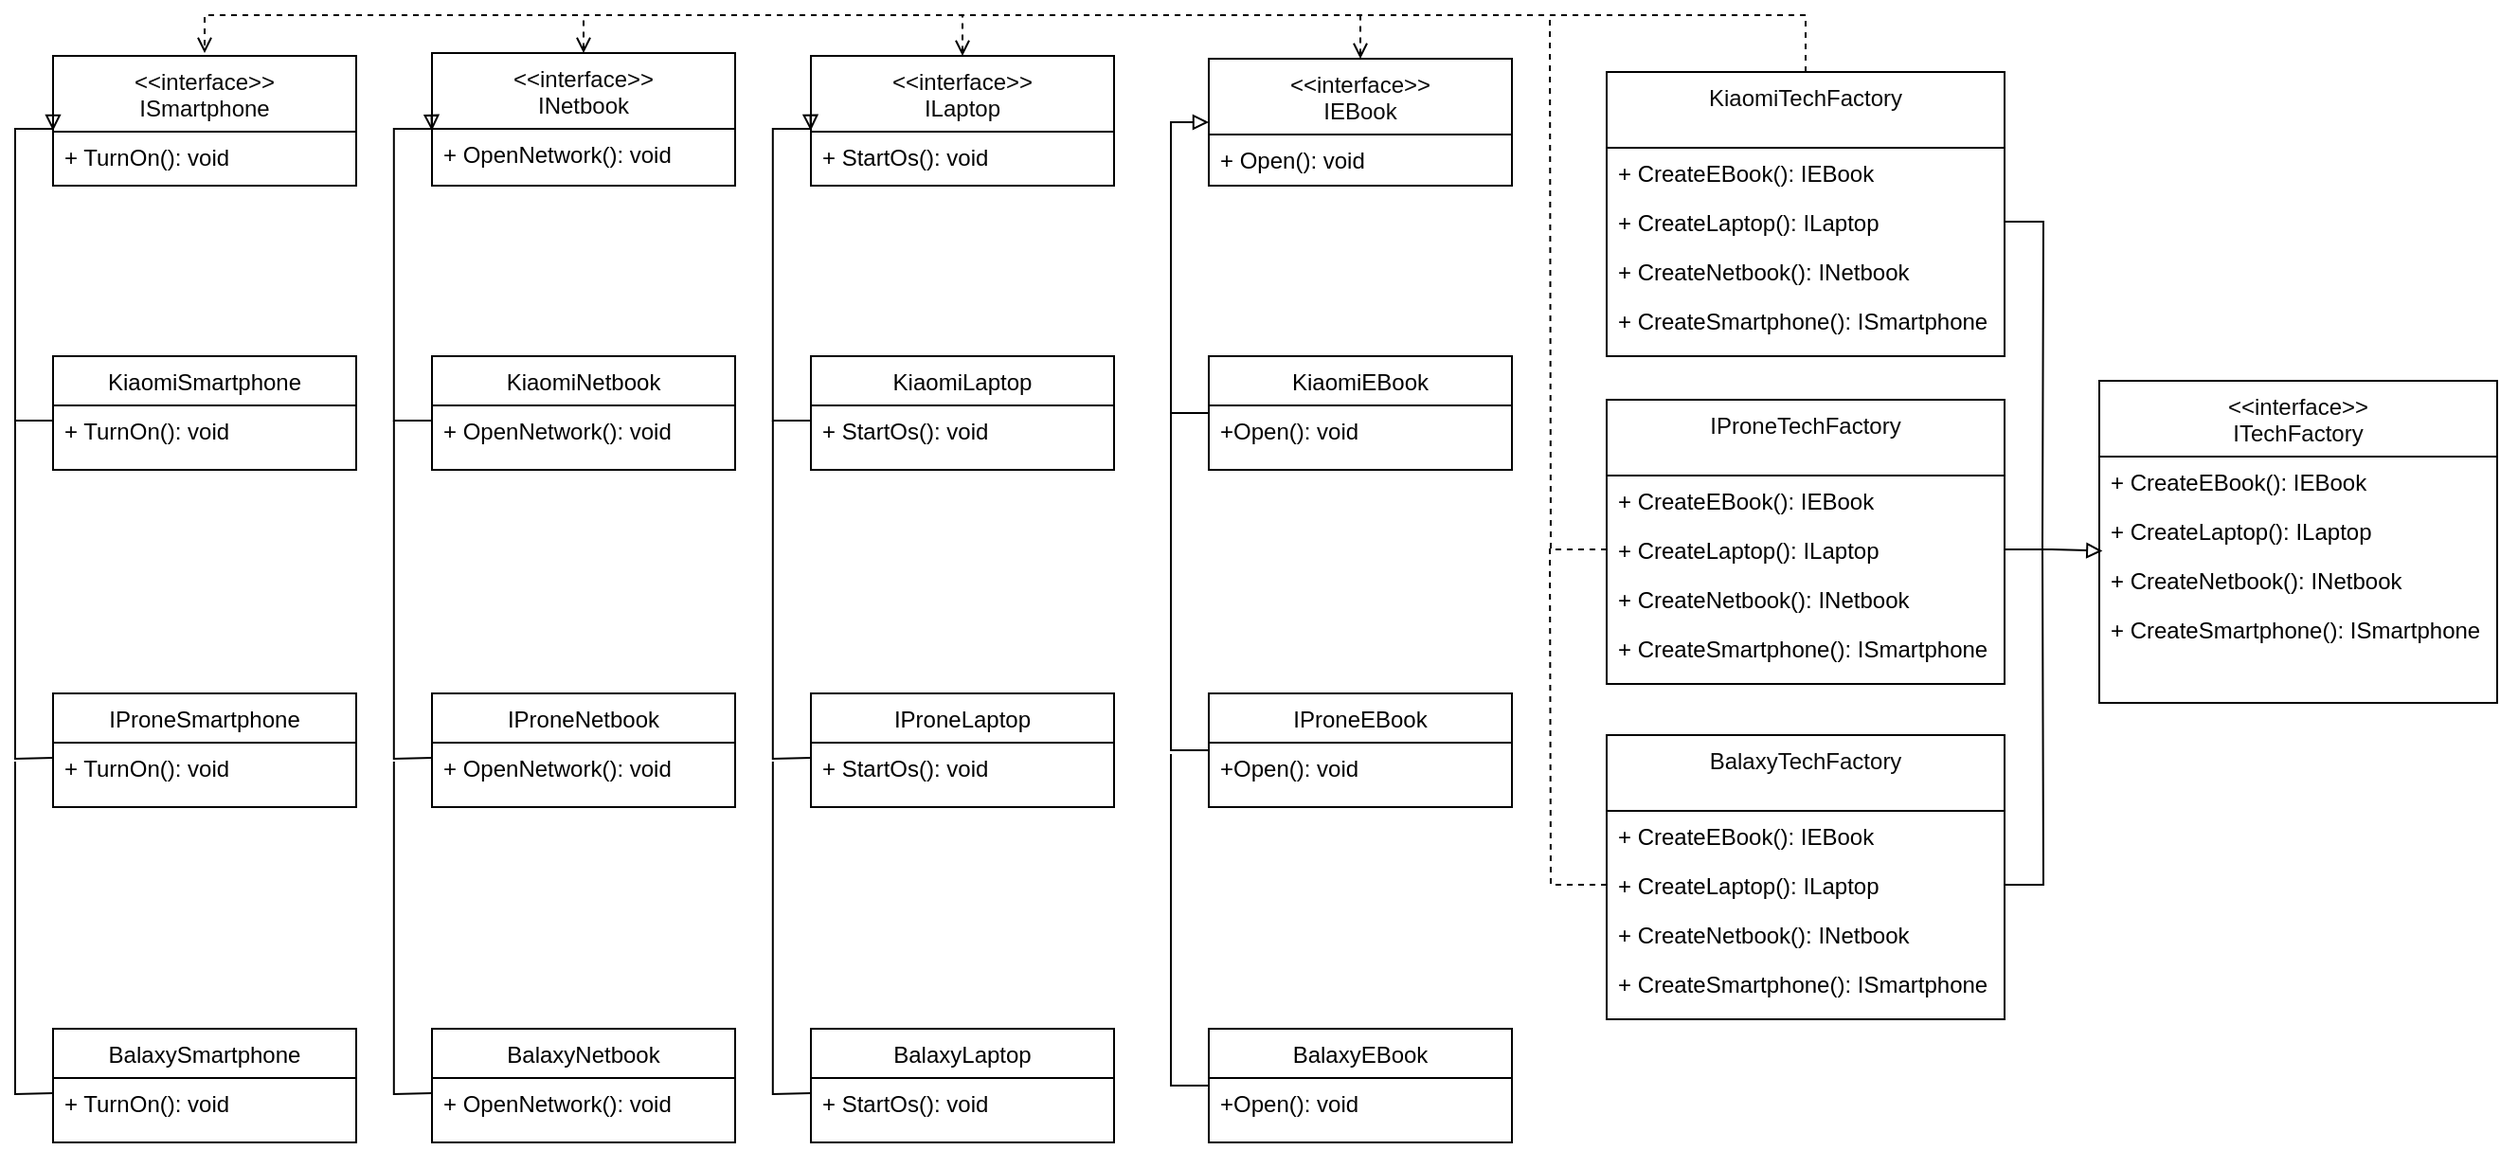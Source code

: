 <mxfile version="24.1.0" type="device">
  <diagram id="C5RBs43oDa-KdzZeNtuy" name="Page-1">
    <mxGraphModel dx="1974" dy="565" grid="1" gridSize="10" guides="1" tooltips="1" connect="1" arrows="1" fold="1" page="1" pageScale="1" pageWidth="827" pageHeight="1169" math="0" shadow="0">
      <root>
        <mxCell id="WIyWlLk6GJQsqaUBKTNV-0" />
        <mxCell id="WIyWlLk6GJQsqaUBKTNV-1" parent="WIyWlLk6GJQsqaUBKTNV-0" />
        <mxCell id="0lCPLyMtIPwEUtLWyNMU-103" style="edgeStyle=orthogonalEdgeStyle;rounded=0;orthogonalLoop=1;jettySize=auto;html=1;entryX=0;entryY=0.5;entryDx=0;entryDy=0;endArrow=block;endFill=0;" edge="1" parent="WIyWlLk6GJQsqaUBKTNV-1" source="0lCPLyMtIPwEUtLWyNMU-1" target="0lCPLyMtIPwEUtLWyNMU-33">
          <mxGeometry relative="1" as="geometry">
            <Array as="points">
              <mxPoint x="120" y="230" />
              <mxPoint x="120" y="76" />
            </Array>
          </mxGeometry>
        </mxCell>
        <mxCell id="0lCPLyMtIPwEUtLWyNMU-1" value="KiaomiEBook" style="swimlane;fontStyle=0;align=center;verticalAlign=top;childLayout=stackLayout;horizontal=1;startSize=26;horizontalStack=0;resizeParent=1;resizeLast=0;collapsible=1;marginBottom=0;rounded=0;shadow=0;strokeWidth=1;" vertex="1" parent="WIyWlLk6GJQsqaUBKTNV-1">
          <mxGeometry x="140" y="200" width="160" height="60" as="geometry">
            <mxRectangle x="550" y="140" width="160" height="26" as="alternateBounds" />
          </mxGeometry>
        </mxCell>
        <mxCell id="0lCPLyMtIPwEUtLWyNMU-8" value="+Open(): void" style="text;align=left;verticalAlign=top;spacingLeft=4;spacingRight=4;overflow=hidden;rotatable=0;points=[[0,0.5],[1,0.5]];portConstraint=eastwest;" vertex="1" parent="0lCPLyMtIPwEUtLWyNMU-1">
          <mxGeometry y="26" width="160" height="34" as="geometry" />
        </mxCell>
        <mxCell id="0lCPLyMtIPwEUtLWyNMU-10" value="&lt;&lt;interface&gt;&gt;&#xa;ITechFactory" style="swimlane;fontStyle=0;align=center;verticalAlign=top;childLayout=stackLayout;horizontal=1;startSize=40;horizontalStack=0;resizeParent=1;resizeLast=0;collapsible=1;marginBottom=0;rounded=0;shadow=0;strokeWidth=1;fontColor=#0A0A0A;" vertex="1" parent="WIyWlLk6GJQsqaUBKTNV-1">
          <mxGeometry x="610" y="213" width="210" height="170" as="geometry">
            <mxRectangle x="550" y="140" width="160" height="26" as="alternateBounds" />
          </mxGeometry>
        </mxCell>
        <mxCell id="0lCPLyMtIPwEUtLWyNMU-12" value="+ CreateEBook(): IEBook" style="text;align=left;verticalAlign=top;spacingLeft=4;spacingRight=4;overflow=hidden;rotatable=0;points=[[0,0.5],[1,0.5]];portConstraint=eastwest;rounded=0;shadow=0;html=0;" vertex="1" parent="0lCPLyMtIPwEUtLWyNMU-10">
          <mxGeometry y="40" width="210" height="26" as="geometry" />
        </mxCell>
        <mxCell id="0lCPLyMtIPwEUtLWyNMU-13" value="+ CreateLaptop(): ILaptop" style="text;align=left;verticalAlign=top;spacingLeft=4;spacingRight=4;overflow=hidden;rotatable=0;points=[[0,0.5],[1,0.5]];portConstraint=eastwest;rounded=0;shadow=0;html=0;" vertex="1" parent="0lCPLyMtIPwEUtLWyNMU-10">
          <mxGeometry y="66" width="210" height="26" as="geometry" />
        </mxCell>
        <mxCell id="0lCPLyMtIPwEUtLWyNMU-14" value="+ CreateNetbook(): INetbook" style="text;align=left;verticalAlign=top;spacingLeft=4;spacingRight=4;overflow=hidden;rotatable=0;points=[[0,0.5],[1,0.5]];portConstraint=eastwest;rounded=0;shadow=0;html=0;" vertex="1" parent="0lCPLyMtIPwEUtLWyNMU-10">
          <mxGeometry y="92" width="210" height="26" as="geometry" />
        </mxCell>
        <mxCell id="0lCPLyMtIPwEUtLWyNMU-15" value="+ CreateSmartphone(): ISmartphone" style="text;align=left;verticalAlign=top;spacingLeft=4;spacingRight=4;overflow=hidden;rotatable=0;points=[[0,0.5],[1,0.5]];portConstraint=eastwest;rounded=0;shadow=0;html=0;" vertex="1" parent="0lCPLyMtIPwEUtLWyNMU-10">
          <mxGeometry y="118" width="210" height="26" as="geometry" />
        </mxCell>
        <mxCell id="0lCPLyMtIPwEUtLWyNMU-125" style="edgeStyle=orthogonalEdgeStyle;rounded=0;orthogonalLoop=1;jettySize=auto;html=1;endArrow=open;endFill=0;dashed=1;" edge="1" parent="WIyWlLk6GJQsqaUBKTNV-1" source="0lCPLyMtIPwEUtLWyNMU-28">
          <mxGeometry relative="1" as="geometry">
            <mxPoint x="-390" y="40" as="targetPoint" />
            <Array as="points">
              <mxPoint x="455" y="20" />
              <mxPoint x="-390" y="20" />
            </Array>
          </mxGeometry>
        </mxCell>
        <mxCell id="0lCPLyMtIPwEUtLWyNMU-28" value="KiaomiTechFactory" style="swimlane;fontStyle=0;align=center;verticalAlign=top;childLayout=stackLayout;horizontal=1;startSize=40;horizontalStack=0;resizeParent=1;resizeLast=0;collapsible=1;marginBottom=0;rounded=0;shadow=0;strokeWidth=1;fontColor=#0A0A0A;" vertex="1" parent="WIyWlLk6GJQsqaUBKTNV-1">
          <mxGeometry x="350" y="50" width="210" height="150" as="geometry">
            <mxRectangle x="550" y="140" width="160" height="26" as="alternateBounds" />
          </mxGeometry>
        </mxCell>
        <mxCell id="0lCPLyMtIPwEUtLWyNMU-44" value="+ CreateEBook(): IEBook" style="text;align=left;verticalAlign=top;spacingLeft=4;spacingRight=4;overflow=hidden;rotatable=0;points=[[0,0.5],[1,0.5]];portConstraint=eastwest;rounded=0;shadow=0;html=0;" vertex="1" parent="0lCPLyMtIPwEUtLWyNMU-28">
          <mxGeometry y="40" width="210" height="26" as="geometry" />
        </mxCell>
        <mxCell id="0lCPLyMtIPwEUtLWyNMU-123" style="edgeStyle=orthogonalEdgeStyle;rounded=0;orthogonalLoop=1;jettySize=auto;html=1;endArrow=none;endFill=0;" edge="1" parent="0lCPLyMtIPwEUtLWyNMU-28" source="0lCPLyMtIPwEUtLWyNMU-46">
          <mxGeometry relative="1" as="geometry">
            <mxPoint x="230" y="250" as="targetPoint" />
          </mxGeometry>
        </mxCell>
        <mxCell id="0lCPLyMtIPwEUtLWyNMU-46" value="+ CreateLaptop(): ILaptop" style="text;align=left;verticalAlign=top;spacingLeft=4;spacingRight=4;overflow=hidden;rotatable=0;points=[[0,0.5],[1,0.5]];portConstraint=eastwest;rounded=0;shadow=0;html=0;" vertex="1" parent="0lCPLyMtIPwEUtLWyNMU-28">
          <mxGeometry y="66" width="210" height="26" as="geometry" />
        </mxCell>
        <mxCell id="0lCPLyMtIPwEUtLWyNMU-45" value="+ CreateNetbook(): INetbook" style="text;align=left;verticalAlign=top;spacingLeft=4;spacingRight=4;overflow=hidden;rotatable=0;points=[[0,0.5],[1,0.5]];portConstraint=eastwest;rounded=0;shadow=0;html=0;" vertex="1" parent="0lCPLyMtIPwEUtLWyNMU-28">
          <mxGeometry y="92" width="210" height="26" as="geometry" />
        </mxCell>
        <mxCell id="0lCPLyMtIPwEUtLWyNMU-47" value="+ CreateSmartphone(): ISmartphone" style="text;align=left;verticalAlign=top;spacingLeft=4;spacingRight=4;overflow=hidden;rotatable=0;points=[[0,0.5],[1,0.5]];portConstraint=eastwest;rounded=0;shadow=0;html=0;" vertex="1" parent="0lCPLyMtIPwEUtLWyNMU-28">
          <mxGeometry y="118" width="210" height="26" as="geometry" />
        </mxCell>
        <mxCell id="0lCPLyMtIPwEUtLWyNMU-130" style="edgeStyle=orthogonalEdgeStyle;rounded=0;orthogonalLoop=1;jettySize=auto;html=1;dashed=1;endArrow=none;endFill=0;startArrow=open;startFill=0;" edge="1" parent="WIyWlLk6GJQsqaUBKTNV-1" source="0lCPLyMtIPwEUtLWyNMU-33">
          <mxGeometry relative="1" as="geometry">
            <mxPoint x="220" y="20" as="targetPoint" />
          </mxGeometry>
        </mxCell>
        <mxCell id="0lCPLyMtIPwEUtLWyNMU-33" value="&lt;&lt;interface&gt;&gt;&#xa;IEBook" style="swimlane;fontStyle=0;align=center;verticalAlign=top;childLayout=stackLayout;horizontal=1;startSize=40;horizontalStack=0;resizeParent=1;resizeLast=0;collapsible=1;marginBottom=0;rounded=0;shadow=0;strokeWidth=1;fontColor=#0A0A0A;" vertex="1" parent="WIyWlLk6GJQsqaUBKTNV-1">
          <mxGeometry x="140" y="43" width="160" height="67" as="geometry">
            <mxRectangle x="550" y="140" width="160" height="26" as="alternateBounds" />
          </mxGeometry>
        </mxCell>
        <mxCell id="0lCPLyMtIPwEUtLWyNMU-34" value="+ Open(): void" style="text;align=left;verticalAlign=top;spacingLeft=4;spacingRight=4;overflow=hidden;rotatable=0;points=[[0,0.5],[1,0.5]];portConstraint=eastwest;rounded=0;shadow=0;html=0;" vertex="1" parent="0lCPLyMtIPwEUtLWyNMU-33">
          <mxGeometry y="40" width="160" height="26" as="geometry" />
        </mxCell>
        <mxCell id="0lCPLyMtIPwEUtLWyNMU-129" style="edgeStyle=orthogonalEdgeStyle;rounded=0;orthogonalLoop=1;jettySize=auto;html=1;endArrow=none;endFill=0;startArrow=open;startFill=0;dashed=1;" edge="1" parent="WIyWlLk6GJQsqaUBKTNV-1" source="0lCPLyMtIPwEUtLWyNMU-38">
          <mxGeometry relative="1" as="geometry">
            <mxPoint x="10" y="20" as="targetPoint" />
          </mxGeometry>
        </mxCell>
        <mxCell id="0lCPLyMtIPwEUtLWyNMU-38" value="&lt;&lt;interface&gt;&gt;&#xa;ILaptop" style="swimlane;fontStyle=0;align=center;verticalAlign=top;childLayout=stackLayout;horizontal=1;startSize=40;horizontalStack=0;resizeParent=1;resizeLast=0;collapsible=1;marginBottom=0;rounded=0;shadow=0;strokeWidth=1;fontColor=#0A0A0A;" vertex="1" parent="WIyWlLk6GJQsqaUBKTNV-1">
          <mxGeometry x="-70" y="41.5" width="160" height="68.5" as="geometry">
            <mxRectangle x="550" y="140" width="160" height="26" as="alternateBounds" />
          </mxGeometry>
        </mxCell>
        <mxCell id="0lCPLyMtIPwEUtLWyNMU-39" value="+ StartOs(): void" style="text;align=left;verticalAlign=top;spacingLeft=4;spacingRight=4;overflow=hidden;rotatable=0;points=[[0,0.5],[1,0.5]];portConstraint=eastwest;rounded=0;shadow=0;html=0;" vertex="1" parent="0lCPLyMtIPwEUtLWyNMU-38">
          <mxGeometry y="40" width="160" height="26" as="geometry" />
        </mxCell>
        <mxCell id="0lCPLyMtIPwEUtLWyNMU-128" style="edgeStyle=orthogonalEdgeStyle;rounded=0;orthogonalLoop=1;jettySize=auto;html=1;startArrow=open;startFill=0;endArrow=none;endFill=0;dashed=1;" edge="1" parent="WIyWlLk6GJQsqaUBKTNV-1" source="0lCPLyMtIPwEUtLWyNMU-40">
          <mxGeometry relative="1" as="geometry">
            <mxPoint x="-190.0" y="20" as="targetPoint" />
          </mxGeometry>
        </mxCell>
        <mxCell id="0lCPLyMtIPwEUtLWyNMU-40" value="&lt;&lt;interface&gt;&gt;&#xa;INetbook" style="swimlane;fontStyle=0;align=center;verticalAlign=top;childLayout=stackLayout;horizontal=1;startSize=40;horizontalStack=0;resizeParent=1;resizeLast=0;collapsible=1;marginBottom=0;rounded=0;shadow=0;strokeWidth=1;fontColor=#0A0A0A;" vertex="1" parent="WIyWlLk6GJQsqaUBKTNV-1">
          <mxGeometry x="-270" y="40" width="160" height="70" as="geometry">
            <mxRectangle x="550" y="140" width="160" height="26" as="alternateBounds" />
          </mxGeometry>
        </mxCell>
        <mxCell id="0lCPLyMtIPwEUtLWyNMU-41" value="+ OpenNetwork(): void" style="text;align=left;verticalAlign=top;spacingLeft=4;spacingRight=4;overflow=hidden;rotatable=0;points=[[0,0.5],[1,0.5]];portConstraint=eastwest;rounded=0;shadow=0;html=0;" vertex="1" parent="0lCPLyMtIPwEUtLWyNMU-40">
          <mxGeometry y="40" width="160" height="30" as="geometry" />
        </mxCell>
        <mxCell id="0lCPLyMtIPwEUtLWyNMU-42" value="&lt;&lt;interface&gt;&gt;&#xa;ISmartphone" style="swimlane;fontStyle=0;align=center;verticalAlign=top;childLayout=stackLayout;horizontal=1;startSize=40;horizontalStack=0;resizeParent=1;resizeLast=0;collapsible=1;marginBottom=0;rounded=0;shadow=0;strokeWidth=1;fontColor=#0A0A0A;" vertex="1" parent="WIyWlLk6GJQsqaUBKTNV-1">
          <mxGeometry x="-470" y="41.5" width="160" height="68.5" as="geometry">
            <mxRectangle x="550" y="140" width="160" height="26" as="alternateBounds" />
          </mxGeometry>
        </mxCell>
        <mxCell id="0lCPLyMtIPwEUtLWyNMU-43" value="+ TurnOn(): void" style="text;align=left;verticalAlign=top;spacingLeft=4;spacingRight=4;overflow=hidden;rotatable=0;points=[[0,0.5],[1,0.5]];portConstraint=eastwest;rounded=0;shadow=0;html=0;" vertex="1" parent="0lCPLyMtIPwEUtLWyNMU-42">
          <mxGeometry y="40" width="160" height="26" as="geometry" />
        </mxCell>
        <mxCell id="0lCPLyMtIPwEUtLWyNMU-48" value="IProneTechFactory" style="swimlane;fontStyle=0;align=center;verticalAlign=top;childLayout=stackLayout;horizontal=1;startSize=40;horizontalStack=0;resizeParent=1;resizeLast=0;collapsible=1;marginBottom=0;rounded=0;shadow=0;strokeWidth=1;fontColor=#0A0A0A;" vertex="1" parent="WIyWlLk6GJQsqaUBKTNV-1">
          <mxGeometry x="350" y="223" width="210" height="150" as="geometry">
            <mxRectangle x="550" y="140" width="160" height="26" as="alternateBounds" />
          </mxGeometry>
        </mxCell>
        <mxCell id="0lCPLyMtIPwEUtLWyNMU-49" value="+ CreateEBook(): IEBook" style="text;align=left;verticalAlign=top;spacingLeft=4;spacingRight=4;overflow=hidden;rotatable=0;points=[[0,0.5],[1,0.5]];portConstraint=eastwest;rounded=0;shadow=0;html=0;" vertex="1" parent="0lCPLyMtIPwEUtLWyNMU-48">
          <mxGeometry y="40" width="210" height="26" as="geometry" />
        </mxCell>
        <mxCell id="0lCPLyMtIPwEUtLWyNMU-126" style="edgeStyle=orthogonalEdgeStyle;rounded=0;orthogonalLoop=1;jettySize=auto;html=1;dashed=1;endArrow=none;endFill=0;" edge="1" parent="0lCPLyMtIPwEUtLWyNMU-48" source="0lCPLyMtIPwEUtLWyNMU-50">
          <mxGeometry relative="1" as="geometry">
            <mxPoint x="-30" y="-203" as="targetPoint" />
          </mxGeometry>
        </mxCell>
        <mxCell id="0lCPLyMtIPwEUtLWyNMU-50" value="+ CreateLaptop(): ILaptop" style="text;align=left;verticalAlign=top;spacingLeft=4;spacingRight=4;overflow=hidden;rotatable=0;points=[[0,0.5],[1,0.5]];portConstraint=eastwest;rounded=0;shadow=0;html=0;" vertex="1" parent="0lCPLyMtIPwEUtLWyNMU-48">
          <mxGeometry y="66" width="210" height="26" as="geometry" />
        </mxCell>
        <mxCell id="0lCPLyMtIPwEUtLWyNMU-51" value="+ CreateNetbook(): INetbook" style="text;align=left;verticalAlign=top;spacingLeft=4;spacingRight=4;overflow=hidden;rotatable=0;points=[[0,0.5],[1,0.5]];portConstraint=eastwest;rounded=0;shadow=0;html=0;" vertex="1" parent="0lCPLyMtIPwEUtLWyNMU-48">
          <mxGeometry y="92" width="210" height="26" as="geometry" />
        </mxCell>
        <mxCell id="0lCPLyMtIPwEUtLWyNMU-52" value="+ CreateSmartphone(): ISmartphone" style="text;align=left;verticalAlign=top;spacingLeft=4;spacingRight=4;overflow=hidden;rotatable=0;points=[[0,0.5],[1,0.5]];portConstraint=eastwest;rounded=0;shadow=0;html=0;" vertex="1" parent="0lCPLyMtIPwEUtLWyNMU-48">
          <mxGeometry y="118" width="210" height="26" as="geometry" />
        </mxCell>
        <mxCell id="0lCPLyMtIPwEUtLWyNMU-53" value="BalaxyTechFactory" style="swimlane;fontStyle=0;align=center;verticalAlign=top;childLayout=stackLayout;horizontal=1;startSize=40;horizontalStack=0;resizeParent=1;resizeLast=0;collapsible=1;marginBottom=0;rounded=0;shadow=0;strokeWidth=1;fontColor=#0A0A0A;" vertex="1" parent="WIyWlLk6GJQsqaUBKTNV-1">
          <mxGeometry x="350" y="400" width="210" height="150" as="geometry">
            <mxRectangle x="550" y="140" width="160" height="26" as="alternateBounds" />
          </mxGeometry>
        </mxCell>
        <mxCell id="0lCPLyMtIPwEUtLWyNMU-54" value="+ CreateEBook(): IEBook" style="text;align=left;verticalAlign=top;spacingLeft=4;spacingRight=4;overflow=hidden;rotatable=0;points=[[0,0.5],[1,0.5]];portConstraint=eastwest;rounded=0;shadow=0;html=0;" vertex="1" parent="0lCPLyMtIPwEUtLWyNMU-53">
          <mxGeometry y="40" width="210" height="26" as="geometry" />
        </mxCell>
        <mxCell id="0lCPLyMtIPwEUtLWyNMU-122" style="edgeStyle=orthogonalEdgeStyle;rounded=0;orthogonalLoop=1;jettySize=auto;html=1;endArrow=none;endFill=0;" edge="1" parent="0lCPLyMtIPwEUtLWyNMU-53" source="0lCPLyMtIPwEUtLWyNMU-55">
          <mxGeometry relative="1" as="geometry">
            <mxPoint x="230" y="-100" as="targetPoint" />
          </mxGeometry>
        </mxCell>
        <mxCell id="0lCPLyMtIPwEUtLWyNMU-127" style="edgeStyle=orthogonalEdgeStyle;rounded=0;orthogonalLoop=1;jettySize=auto;html=1;dashed=1;endArrow=none;endFill=0;" edge="1" parent="0lCPLyMtIPwEUtLWyNMU-53" source="0lCPLyMtIPwEUtLWyNMU-55">
          <mxGeometry relative="1" as="geometry">
            <mxPoint x="-30" y="-100" as="targetPoint" />
          </mxGeometry>
        </mxCell>
        <mxCell id="0lCPLyMtIPwEUtLWyNMU-55" value="+ CreateLaptop(): ILaptop" style="text;align=left;verticalAlign=top;spacingLeft=4;spacingRight=4;overflow=hidden;rotatable=0;points=[[0,0.5],[1,0.5]];portConstraint=eastwest;rounded=0;shadow=0;html=0;" vertex="1" parent="0lCPLyMtIPwEUtLWyNMU-53">
          <mxGeometry y="66" width="210" height="26" as="geometry" />
        </mxCell>
        <mxCell id="0lCPLyMtIPwEUtLWyNMU-56" value="+ CreateNetbook(): INetbook" style="text;align=left;verticalAlign=top;spacingLeft=4;spacingRight=4;overflow=hidden;rotatable=0;points=[[0,0.5],[1,0.5]];portConstraint=eastwest;rounded=0;shadow=0;html=0;" vertex="1" parent="0lCPLyMtIPwEUtLWyNMU-53">
          <mxGeometry y="92" width="210" height="26" as="geometry" />
        </mxCell>
        <mxCell id="0lCPLyMtIPwEUtLWyNMU-57" value="+ CreateSmartphone(): ISmartphone" style="text;align=left;verticalAlign=top;spacingLeft=4;spacingRight=4;overflow=hidden;rotatable=0;points=[[0,0.5],[1,0.5]];portConstraint=eastwest;rounded=0;shadow=0;html=0;" vertex="1" parent="0lCPLyMtIPwEUtLWyNMU-53">
          <mxGeometry y="118" width="210" height="26" as="geometry" />
        </mxCell>
        <mxCell id="0lCPLyMtIPwEUtLWyNMU-106" style="edgeStyle=orthogonalEdgeStyle;rounded=0;orthogonalLoop=1;jettySize=auto;html=1;endArrow=none;endFill=0;" edge="1" parent="WIyWlLk6GJQsqaUBKTNV-1" source="0lCPLyMtIPwEUtLWyNMU-67">
          <mxGeometry relative="1" as="geometry">
            <mxPoint x="120" y="230" as="targetPoint" />
          </mxGeometry>
        </mxCell>
        <mxCell id="0lCPLyMtIPwEUtLWyNMU-67" value="IProneEBook" style="swimlane;fontStyle=0;align=center;verticalAlign=top;childLayout=stackLayout;horizontal=1;startSize=26;horizontalStack=0;resizeParent=1;resizeLast=0;collapsible=1;marginBottom=0;rounded=0;shadow=0;strokeWidth=1;" vertex="1" parent="WIyWlLk6GJQsqaUBKTNV-1">
          <mxGeometry x="140" y="378" width="160" height="60" as="geometry">
            <mxRectangle x="550" y="140" width="160" height="26" as="alternateBounds" />
          </mxGeometry>
        </mxCell>
        <mxCell id="0lCPLyMtIPwEUtLWyNMU-68" value="+Open(): void" style="text;align=left;verticalAlign=top;spacingLeft=4;spacingRight=4;overflow=hidden;rotatable=0;points=[[0,0.5],[1,0.5]];portConstraint=eastwest;" vertex="1" parent="0lCPLyMtIPwEUtLWyNMU-67">
          <mxGeometry y="26" width="160" height="34" as="geometry" />
        </mxCell>
        <mxCell id="0lCPLyMtIPwEUtLWyNMU-107" style="edgeStyle=orthogonalEdgeStyle;rounded=0;orthogonalLoop=1;jettySize=auto;html=1;endArrow=none;endFill=0;" edge="1" parent="WIyWlLk6GJQsqaUBKTNV-1" source="0lCPLyMtIPwEUtLWyNMU-69">
          <mxGeometry relative="1" as="geometry">
            <mxPoint x="120" y="410" as="targetPoint" />
          </mxGeometry>
        </mxCell>
        <mxCell id="0lCPLyMtIPwEUtLWyNMU-69" value="BalaxyEBook" style="swimlane;fontStyle=0;align=center;verticalAlign=top;childLayout=stackLayout;horizontal=1;startSize=26;horizontalStack=0;resizeParent=1;resizeLast=0;collapsible=1;marginBottom=0;rounded=0;shadow=0;strokeWidth=1;" vertex="1" parent="WIyWlLk6GJQsqaUBKTNV-1">
          <mxGeometry x="140" y="555" width="160" height="60" as="geometry">
            <mxRectangle x="550" y="140" width="160" height="26" as="alternateBounds" />
          </mxGeometry>
        </mxCell>
        <mxCell id="0lCPLyMtIPwEUtLWyNMU-70" value="+Open(): void" style="text;align=left;verticalAlign=top;spacingLeft=4;spacingRight=4;overflow=hidden;rotatable=0;points=[[0,0.5],[1,0.5]];portConstraint=eastwest;" vertex="1" parent="0lCPLyMtIPwEUtLWyNMU-69">
          <mxGeometry y="26" width="160" height="34" as="geometry" />
        </mxCell>
        <mxCell id="0lCPLyMtIPwEUtLWyNMU-78" value="KiaomiLaptop" style="swimlane;fontStyle=0;align=center;verticalAlign=top;childLayout=stackLayout;horizontal=1;startSize=26;horizontalStack=0;resizeParent=1;resizeLast=0;collapsible=1;marginBottom=0;rounded=0;shadow=0;strokeWidth=1;" vertex="1" parent="WIyWlLk6GJQsqaUBKTNV-1">
          <mxGeometry x="-70" y="200" width="160" height="60" as="geometry">
            <mxRectangle x="550" y="140" width="160" height="26" as="alternateBounds" />
          </mxGeometry>
        </mxCell>
        <mxCell id="0lCPLyMtIPwEUtLWyNMU-80" value="+ StartOs(): void" style="text;align=left;verticalAlign=top;spacingLeft=4;spacingRight=4;overflow=hidden;rotatable=0;points=[[0,0.5],[1,0.5]];portConstraint=eastwest;rounded=0;shadow=0;html=0;" vertex="1" parent="0lCPLyMtIPwEUtLWyNMU-78">
          <mxGeometry y="26" width="160" height="26" as="geometry" />
        </mxCell>
        <mxCell id="0lCPLyMtIPwEUtLWyNMU-81" value="IProneLaptop" style="swimlane;fontStyle=0;align=center;verticalAlign=top;childLayout=stackLayout;horizontal=1;startSize=26;horizontalStack=0;resizeParent=1;resizeLast=0;collapsible=1;marginBottom=0;rounded=0;shadow=0;strokeWidth=1;" vertex="1" parent="WIyWlLk6GJQsqaUBKTNV-1">
          <mxGeometry x="-70" y="378" width="160" height="60" as="geometry">
            <mxRectangle x="550" y="140" width="160" height="26" as="alternateBounds" />
          </mxGeometry>
        </mxCell>
        <mxCell id="0lCPLyMtIPwEUtLWyNMU-82" value="+ StartOs(): void" style="text;align=left;verticalAlign=top;spacingLeft=4;spacingRight=4;overflow=hidden;rotatable=0;points=[[0,0.5],[1,0.5]];portConstraint=eastwest;rounded=0;shadow=0;html=0;" vertex="1" parent="0lCPLyMtIPwEUtLWyNMU-81">
          <mxGeometry y="26" width="160" height="26" as="geometry" />
        </mxCell>
        <mxCell id="0lCPLyMtIPwEUtLWyNMU-83" value="BalaxyLaptop" style="swimlane;fontStyle=0;align=center;verticalAlign=top;childLayout=stackLayout;horizontal=1;startSize=26;horizontalStack=0;resizeParent=1;resizeLast=0;collapsible=1;marginBottom=0;rounded=0;shadow=0;strokeWidth=1;" vertex="1" parent="WIyWlLk6GJQsqaUBKTNV-1">
          <mxGeometry x="-70" y="555" width="160" height="60" as="geometry">
            <mxRectangle x="550" y="140" width="160" height="26" as="alternateBounds" />
          </mxGeometry>
        </mxCell>
        <mxCell id="0lCPLyMtIPwEUtLWyNMU-84" value="+ StartOs(): void" style="text;align=left;verticalAlign=top;spacingLeft=4;spacingRight=4;overflow=hidden;rotatable=0;points=[[0,0.5],[1,0.5]];portConstraint=eastwest;rounded=0;shadow=0;html=0;" vertex="1" parent="0lCPLyMtIPwEUtLWyNMU-83">
          <mxGeometry y="26" width="160" height="26" as="geometry" />
        </mxCell>
        <mxCell id="0lCPLyMtIPwEUtLWyNMU-88" value="KiaomiNetbook" style="swimlane;fontStyle=0;align=center;verticalAlign=top;childLayout=stackLayout;horizontal=1;startSize=26;horizontalStack=0;resizeParent=1;resizeLast=0;collapsible=1;marginBottom=0;rounded=0;shadow=0;strokeWidth=1;" vertex="1" parent="WIyWlLk6GJQsqaUBKTNV-1">
          <mxGeometry x="-270" y="200" width="160" height="60" as="geometry">
            <mxRectangle x="550" y="140" width="160" height="26" as="alternateBounds" />
          </mxGeometry>
        </mxCell>
        <mxCell id="0lCPLyMtIPwEUtLWyNMU-90" value="+ OpenNetwork(): void" style="text;align=left;verticalAlign=top;spacingLeft=4;spacingRight=4;overflow=hidden;rotatable=0;points=[[0,0.5],[1,0.5]];portConstraint=eastwest;rounded=0;shadow=0;html=0;" vertex="1" parent="0lCPLyMtIPwEUtLWyNMU-88">
          <mxGeometry y="26" width="160" height="30" as="geometry" />
        </mxCell>
        <mxCell id="0lCPLyMtIPwEUtLWyNMU-91" value="IProneNetbook" style="swimlane;fontStyle=0;align=center;verticalAlign=top;childLayout=stackLayout;horizontal=1;startSize=26;horizontalStack=0;resizeParent=1;resizeLast=0;collapsible=1;marginBottom=0;rounded=0;shadow=0;strokeWidth=1;" vertex="1" parent="WIyWlLk6GJQsqaUBKTNV-1">
          <mxGeometry x="-270" y="378" width="160" height="60" as="geometry">
            <mxRectangle x="550" y="140" width="160" height="26" as="alternateBounds" />
          </mxGeometry>
        </mxCell>
        <mxCell id="0lCPLyMtIPwEUtLWyNMU-92" value="+ OpenNetwork(): void" style="text;align=left;verticalAlign=top;spacingLeft=4;spacingRight=4;overflow=hidden;rotatable=0;points=[[0,0.5],[1,0.5]];portConstraint=eastwest;rounded=0;shadow=0;html=0;" vertex="1" parent="0lCPLyMtIPwEUtLWyNMU-91">
          <mxGeometry y="26" width="160" height="30" as="geometry" />
        </mxCell>
        <mxCell id="0lCPLyMtIPwEUtLWyNMU-93" value="BalaxyNetbook" style="swimlane;fontStyle=0;align=center;verticalAlign=top;childLayout=stackLayout;horizontal=1;startSize=26;horizontalStack=0;resizeParent=1;resizeLast=0;collapsible=1;marginBottom=0;rounded=0;shadow=0;strokeWidth=1;" vertex="1" parent="WIyWlLk6GJQsqaUBKTNV-1">
          <mxGeometry x="-270" y="555" width="160" height="60" as="geometry">
            <mxRectangle x="550" y="140" width="160" height="26" as="alternateBounds" />
          </mxGeometry>
        </mxCell>
        <mxCell id="0lCPLyMtIPwEUtLWyNMU-94" value="+ OpenNetwork(): void" style="text;align=left;verticalAlign=top;spacingLeft=4;spacingRight=4;overflow=hidden;rotatable=0;points=[[0,0.5],[1,0.5]];portConstraint=eastwest;rounded=0;shadow=0;html=0;" vertex="1" parent="0lCPLyMtIPwEUtLWyNMU-93">
          <mxGeometry y="26" width="160" height="30" as="geometry" />
        </mxCell>
        <mxCell id="0lCPLyMtIPwEUtLWyNMU-95" value="KiaomiSmartphone" style="swimlane;fontStyle=0;align=center;verticalAlign=top;childLayout=stackLayout;horizontal=1;startSize=26;horizontalStack=0;resizeParent=1;resizeLast=0;collapsible=1;marginBottom=0;rounded=0;shadow=0;strokeWidth=1;" vertex="1" parent="WIyWlLk6GJQsqaUBKTNV-1">
          <mxGeometry x="-470" y="200" width="160" height="60" as="geometry">
            <mxRectangle x="550" y="140" width="160" height="26" as="alternateBounds" />
          </mxGeometry>
        </mxCell>
        <mxCell id="0lCPLyMtIPwEUtLWyNMU-97" value="+ TurnOn(): void" style="text;align=left;verticalAlign=top;spacingLeft=4;spacingRight=4;overflow=hidden;rotatable=0;points=[[0,0.5],[1,0.5]];portConstraint=eastwest;rounded=0;shadow=0;html=0;" vertex="1" parent="0lCPLyMtIPwEUtLWyNMU-95">
          <mxGeometry y="26" width="160" height="26" as="geometry" />
        </mxCell>
        <mxCell id="0lCPLyMtIPwEUtLWyNMU-99" value="IProneSmartphone" style="swimlane;fontStyle=0;align=center;verticalAlign=top;childLayout=stackLayout;horizontal=1;startSize=26;horizontalStack=0;resizeParent=1;resizeLast=0;collapsible=1;marginBottom=0;rounded=0;shadow=0;strokeWidth=1;" vertex="1" parent="WIyWlLk6GJQsqaUBKTNV-1">
          <mxGeometry x="-470" y="378" width="160" height="60" as="geometry">
            <mxRectangle x="550" y="140" width="160" height="26" as="alternateBounds" />
          </mxGeometry>
        </mxCell>
        <mxCell id="0lCPLyMtIPwEUtLWyNMU-100" value="+ TurnOn(): void" style="text;align=left;verticalAlign=top;spacingLeft=4;spacingRight=4;overflow=hidden;rotatable=0;points=[[0,0.5],[1,0.5]];portConstraint=eastwest;rounded=0;shadow=0;html=0;" vertex="1" parent="0lCPLyMtIPwEUtLWyNMU-99">
          <mxGeometry y="26" width="160" height="26" as="geometry" />
        </mxCell>
        <mxCell id="0lCPLyMtIPwEUtLWyNMU-101" value="BalaxySmartphone" style="swimlane;fontStyle=0;align=center;verticalAlign=top;childLayout=stackLayout;horizontal=1;startSize=26;horizontalStack=0;resizeParent=1;resizeLast=0;collapsible=1;marginBottom=0;rounded=0;shadow=0;strokeWidth=1;" vertex="1" parent="WIyWlLk6GJQsqaUBKTNV-1">
          <mxGeometry x="-470" y="555" width="160" height="60" as="geometry">
            <mxRectangle x="550" y="140" width="160" height="26" as="alternateBounds" />
          </mxGeometry>
        </mxCell>
        <mxCell id="0lCPLyMtIPwEUtLWyNMU-102" value="+ TurnOn(): void" style="text;align=left;verticalAlign=top;spacingLeft=4;spacingRight=4;overflow=hidden;rotatable=0;points=[[0,0.5],[1,0.5]];portConstraint=eastwest;rounded=0;shadow=0;html=0;" vertex="1" parent="0lCPLyMtIPwEUtLWyNMU-101">
          <mxGeometry y="26" width="160" height="26" as="geometry" />
        </mxCell>
        <mxCell id="0lCPLyMtIPwEUtLWyNMU-108" style="edgeStyle=orthogonalEdgeStyle;rounded=0;orthogonalLoop=1;jettySize=auto;html=1;entryX=0;entryY=0.5;entryDx=0;entryDy=0;endArrow=block;endFill=0;" edge="1" parent="WIyWlLk6GJQsqaUBKTNV-1">
          <mxGeometry relative="1" as="geometry">
            <mxPoint x="-70.08" y="233.96" as="sourcePoint" />
            <mxPoint x="-70.08" y="80.96" as="targetPoint" />
            <Array as="points">
              <mxPoint x="-90.08" y="233.96" />
              <mxPoint x="-90.08" y="79.96" />
            </Array>
          </mxGeometry>
        </mxCell>
        <mxCell id="0lCPLyMtIPwEUtLWyNMU-109" style="edgeStyle=orthogonalEdgeStyle;rounded=0;orthogonalLoop=1;jettySize=auto;html=1;endArrow=none;endFill=0;" edge="1" parent="WIyWlLk6GJQsqaUBKTNV-1">
          <mxGeometry relative="1" as="geometry">
            <mxPoint x="-90.08" y="233.96" as="targetPoint" />
            <mxPoint x="-70.08" y="411.96" as="sourcePoint" />
          </mxGeometry>
        </mxCell>
        <mxCell id="0lCPLyMtIPwEUtLWyNMU-110" style="edgeStyle=orthogonalEdgeStyle;rounded=0;orthogonalLoop=1;jettySize=auto;html=1;endArrow=none;endFill=0;" edge="1" parent="WIyWlLk6GJQsqaUBKTNV-1">
          <mxGeometry relative="1" as="geometry">
            <mxPoint x="-90.08" y="413.96" as="targetPoint" />
            <mxPoint x="-70.08" y="588.96" as="sourcePoint" />
          </mxGeometry>
        </mxCell>
        <mxCell id="0lCPLyMtIPwEUtLWyNMU-111" style="edgeStyle=orthogonalEdgeStyle;rounded=0;orthogonalLoop=1;jettySize=auto;html=1;entryX=0;entryY=0.5;entryDx=0;entryDy=0;endArrow=block;endFill=0;" edge="1" parent="WIyWlLk6GJQsqaUBKTNV-1">
          <mxGeometry relative="1" as="geometry">
            <mxPoint x="-270.08" y="234.0" as="sourcePoint" />
            <mxPoint x="-270.08" y="81" as="targetPoint" />
            <Array as="points">
              <mxPoint x="-290.08" y="234.0" />
              <mxPoint x="-290.08" y="80" />
            </Array>
          </mxGeometry>
        </mxCell>
        <mxCell id="0lCPLyMtIPwEUtLWyNMU-112" style="edgeStyle=orthogonalEdgeStyle;rounded=0;orthogonalLoop=1;jettySize=auto;html=1;endArrow=none;endFill=0;" edge="1" parent="WIyWlLk6GJQsqaUBKTNV-1">
          <mxGeometry relative="1" as="geometry">
            <mxPoint x="-290.08" y="234.0" as="targetPoint" />
            <mxPoint x="-270.08" y="412" as="sourcePoint" />
          </mxGeometry>
        </mxCell>
        <mxCell id="0lCPLyMtIPwEUtLWyNMU-113" style="edgeStyle=orthogonalEdgeStyle;rounded=0;orthogonalLoop=1;jettySize=auto;html=1;endArrow=none;endFill=0;" edge="1" parent="WIyWlLk6GJQsqaUBKTNV-1">
          <mxGeometry relative="1" as="geometry">
            <mxPoint x="-290.08" y="414" as="targetPoint" />
            <mxPoint x="-270.08" y="589" as="sourcePoint" />
          </mxGeometry>
        </mxCell>
        <mxCell id="0lCPLyMtIPwEUtLWyNMU-114" style="edgeStyle=orthogonalEdgeStyle;rounded=0;orthogonalLoop=1;jettySize=auto;html=1;entryX=0;entryY=0.5;entryDx=0;entryDy=0;endArrow=block;endFill=0;" edge="1" parent="WIyWlLk6GJQsqaUBKTNV-1">
          <mxGeometry relative="1" as="geometry">
            <mxPoint x="-470" y="233.96" as="sourcePoint" />
            <mxPoint x="-470" y="80.96" as="targetPoint" />
            <Array as="points">
              <mxPoint x="-490" y="233.96" />
              <mxPoint x="-490" y="79.96" />
            </Array>
          </mxGeometry>
        </mxCell>
        <mxCell id="0lCPLyMtIPwEUtLWyNMU-115" style="edgeStyle=orthogonalEdgeStyle;rounded=0;orthogonalLoop=1;jettySize=auto;html=1;endArrow=none;endFill=0;" edge="1" parent="WIyWlLk6GJQsqaUBKTNV-1">
          <mxGeometry relative="1" as="geometry">
            <mxPoint x="-490" y="233.96" as="targetPoint" />
            <mxPoint x="-470" y="411.96" as="sourcePoint" />
          </mxGeometry>
        </mxCell>
        <mxCell id="0lCPLyMtIPwEUtLWyNMU-116" style="edgeStyle=orthogonalEdgeStyle;rounded=0;orthogonalLoop=1;jettySize=auto;html=1;endArrow=none;endFill=0;" edge="1" parent="WIyWlLk6GJQsqaUBKTNV-1">
          <mxGeometry relative="1" as="geometry">
            <mxPoint x="-490" y="413.96" as="targetPoint" />
            <mxPoint x="-470" y="588.96" as="sourcePoint" />
          </mxGeometry>
        </mxCell>
        <mxCell id="0lCPLyMtIPwEUtLWyNMU-121" style="edgeStyle=orthogonalEdgeStyle;rounded=0;orthogonalLoop=1;jettySize=auto;html=1;entryX=0.008;entryY=-0.085;entryDx=0;entryDy=0;entryPerimeter=0;endArrow=block;endFill=0;" edge="1" parent="WIyWlLk6GJQsqaUBKTNV-1" source="0lCPLyMtIPwEUtLWyNMU-50" target="0lCPLyMtIPwEUtLWyNMU-14">
          <mxGeometry relative="1" as="geometry" />
        </mxCell>
      </root>
    </mxGraphModel>
  </diagram>
</mxfile>
